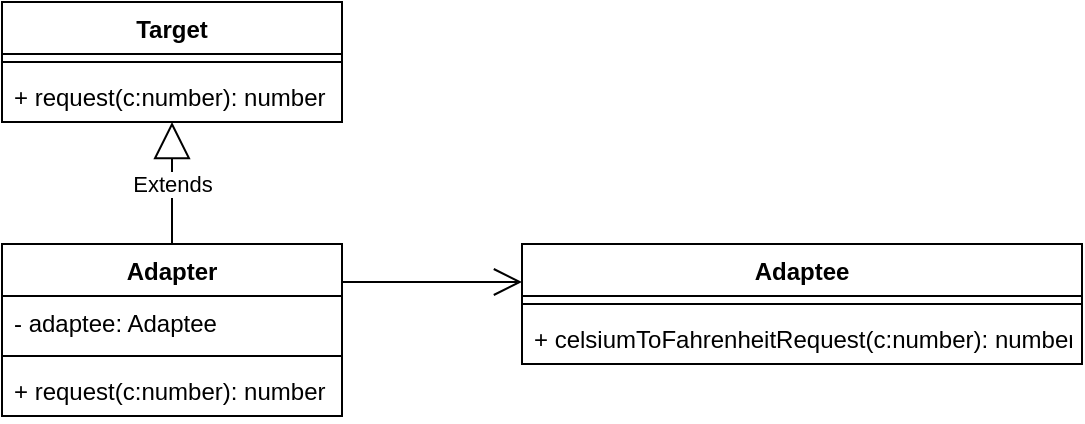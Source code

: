<mxfile version="20.5.1" type="device"><diagram id="LYMsTE3VLMIwHZeZe94-" name="Страница 1"><mxGraphModel dx="790" dy="658" grid="1" gridSize="10" guides="1" tooltips="1" connect="1" arrows="1" fold="1" page="1" pageScale="1" pageWidth="413" pageHeight="291" math="0" shadow="0"><root><mxCell id="0"/><mxCell id="1" parent="0"/><mxCell id="kYHJufC5uFUAX9CN5t8S-1" value="Target" style="swimlane;fontStyle=1;align=center;verticalAlign=top;childLayout=stackLayout;horizontal=1;startSize=26;horizontalStack=0;resizeParent=1;resizeParentMax=0;resizeLast=0;collapsible=1;marginBottom=0;" vertex="1" parent="1"><mxGeometry x="600" y="146" width="170" height="60" as="geometry"/></mxCell><mxCell id="kYHJufC5uFUAX9CN5t8S-3" value="" style="line;strokeWidth=1;fillColor=none;align=left;verticalAlign=middle;spacingTop=-1;spacingLeft=3;spacingRight=3;rotatable=0;labelPosition=right;points=[];portConstraint=eastwest;strokeColor=inherit;" vertex="1" parent="kYHJufC5uFUAX9CN5t8S-1"><mxGeometry y="26" width="170" height="8" as="geometry"/></mxCell><mxCell id="kYHJufC5uFUAX9CN5t8S-4" value="+ request(c:number): number" style="text;strokeColor=none;fillColor=none;align=left;verticalAlign=top;spacingLeft=4;spacingRight=4;overflow=hidden;rotatable=0;points=[[0,0.5],[1,0.5]];portConstraint=eastwest;" vertex="1" parent="kYHJufC5uFUAX9CN5t8S-1"><mxGeometry y="34" width="170" height="26" as="geometry"/></mxCell><mxCell id="kYHJufC5uFUAX9CN5t8S-5" value="Adapter" style="swimlane;fontStyle=1;align=center;verticalAlign=top;childLayout=stackLayout;horizontal=1;startSize=26;horizontalStack=0;resizeParent=1;resizeParentMax=0;resizeLast=0;collapsible=1;marginBottom=0;" vertex="1" parent="1"><mxGeometry x="600" y="267" width="170" height="86" as="geometry"/></mxCell><mxCell id="kYHJufC5uFUAX9CN5t8S-6" value="- adaptee: Adaptee" style="text;strokeColor=none;fillColor=none;align=left;verticalAlign=top;spacingLeft=4;spacingRight=4;overflow=hidden;rotatable=0;points=[[0,0.5],[1,0.5]];portConstraint=eastwest;" vertex="1" parent="kYHJufC5uFUAX9CN5t8S-5"><mxGeometry y="26" width="170" height="26" as="geometry"/></mxCell><mxCell id="kYHJufC5uFUAX9CN5t8S-7" value="" style="line;strokeWidth=1;fillColor=none;align=left;verticalAlign=middle;spacingTop=-1;spacingLeft=3;spacingRight=3;rotatable=0;labelPosition=right;points=[];portConstraint=eastwest;strokeColor=inherit;" vertex="1" parent="kYHJufC5uFUAX9CN5t8S-5"><mxGeometry y="52" width="170" height="8" as="geometry"/></mxCell><mxCell id="kYHJufC5uFUAX9CN5t8S-8" value="+ request(c:number): number" style="text;strokeColor=none;fillColor=none;align=left;verticalAlign=top;spacingLeft=4;spacingRight=4;overflow=hidden;rotatable=0;points=[[0,0.5],[1,0.5]];portConstraint=eastwest;" vertex="1" parent="kYHJufC5uFUAX9CN5t8S-5"><mxGeometry y="60" width="170" height="26" as="geometry"/></mxCell><mxCell id="kYHJufC5uFUAX9CN5t8S-9" value="Extends" style="endArrow=block;endSize=16;endFill=0;html=1;rounded=0;exitX=0.5;exitY=0;exitDx=0;exitDy=0;" edge="1" parent="1" source="kYHJufC5uFUAX9CN5t8S-5"><mxGeometry width="160" relative="1" as="geometry"><mxPoint x="600" y="196" as="sourcePoint"/><mxPoint x="685" y="206" as="targetPoint"/></mxGeometry></mxCell><mxCell id="kYHJufC5uFUAX9CN5t8S-10" value="Adaptee" style="swimlane;fontStyle=1;align=center;verticalAlign=top;childLayout=stackLayout;horizontal=1;startSize=26;horizontalStack=0;resizeParent=1;resizeParentMax=0;resizeLast=0;collapsible=1;marginBottom=0;" vertex="1" parent="1"><mxGeometry x="860" y="267" width="280" height="60" as="geometry"/></mxCell><mxCell id="kYHJufC5uFUAX9CN5t8S-12" value="" style="line;strokeWidth=1;fillColor=none;align=left;verticalAlign=middle;spacingTop=-1;spacingLeft=3;spacingRight=3;rotatable=0;labelPosition=right;points=[];portConstraint=eastwest;strokeColor=inherit;" vertex="1" parent="kYHJufC5uFUAX9CN5t8S-10"><mxGeometry y="26" width="280" height="8" as="geometry"/></mxCell><mxCell id="kYHJufC5uFUAX9CN5t8S-13" value="+ celsiumToFahrenheitRequest(c:number): number" style="text;strokeColor=none;fillColor=none;align=left;verticalAlign=top;spacingLeft=4;spacingRight=4;overflow=hidden;rotatable=0;points=[[0,0.5],[1,0.5]];portConstraint=eastwest;" vertex="1" parent="kYHJufC5uFUAX9CN5t8S-10"><mxGeometry y="34" width="280" height="26" as="geometry"/></mxCell><mxCell id="kYHJufC5uFUAX9CN5t8S-14" value="" style="endArrow=open;endFill=1;endSize=12;html=1;rounded=0;" edge="1" parent="1"><mxGeometry width="160" relative="1" as="geometry"><mxPoint x="770" y="286" as="sourcePoint"/><mxPoint x="860" y="286" as="targetPoint"/></mxGeometry></mxCell></root></mxGraphModel></diagram></mxfile>
